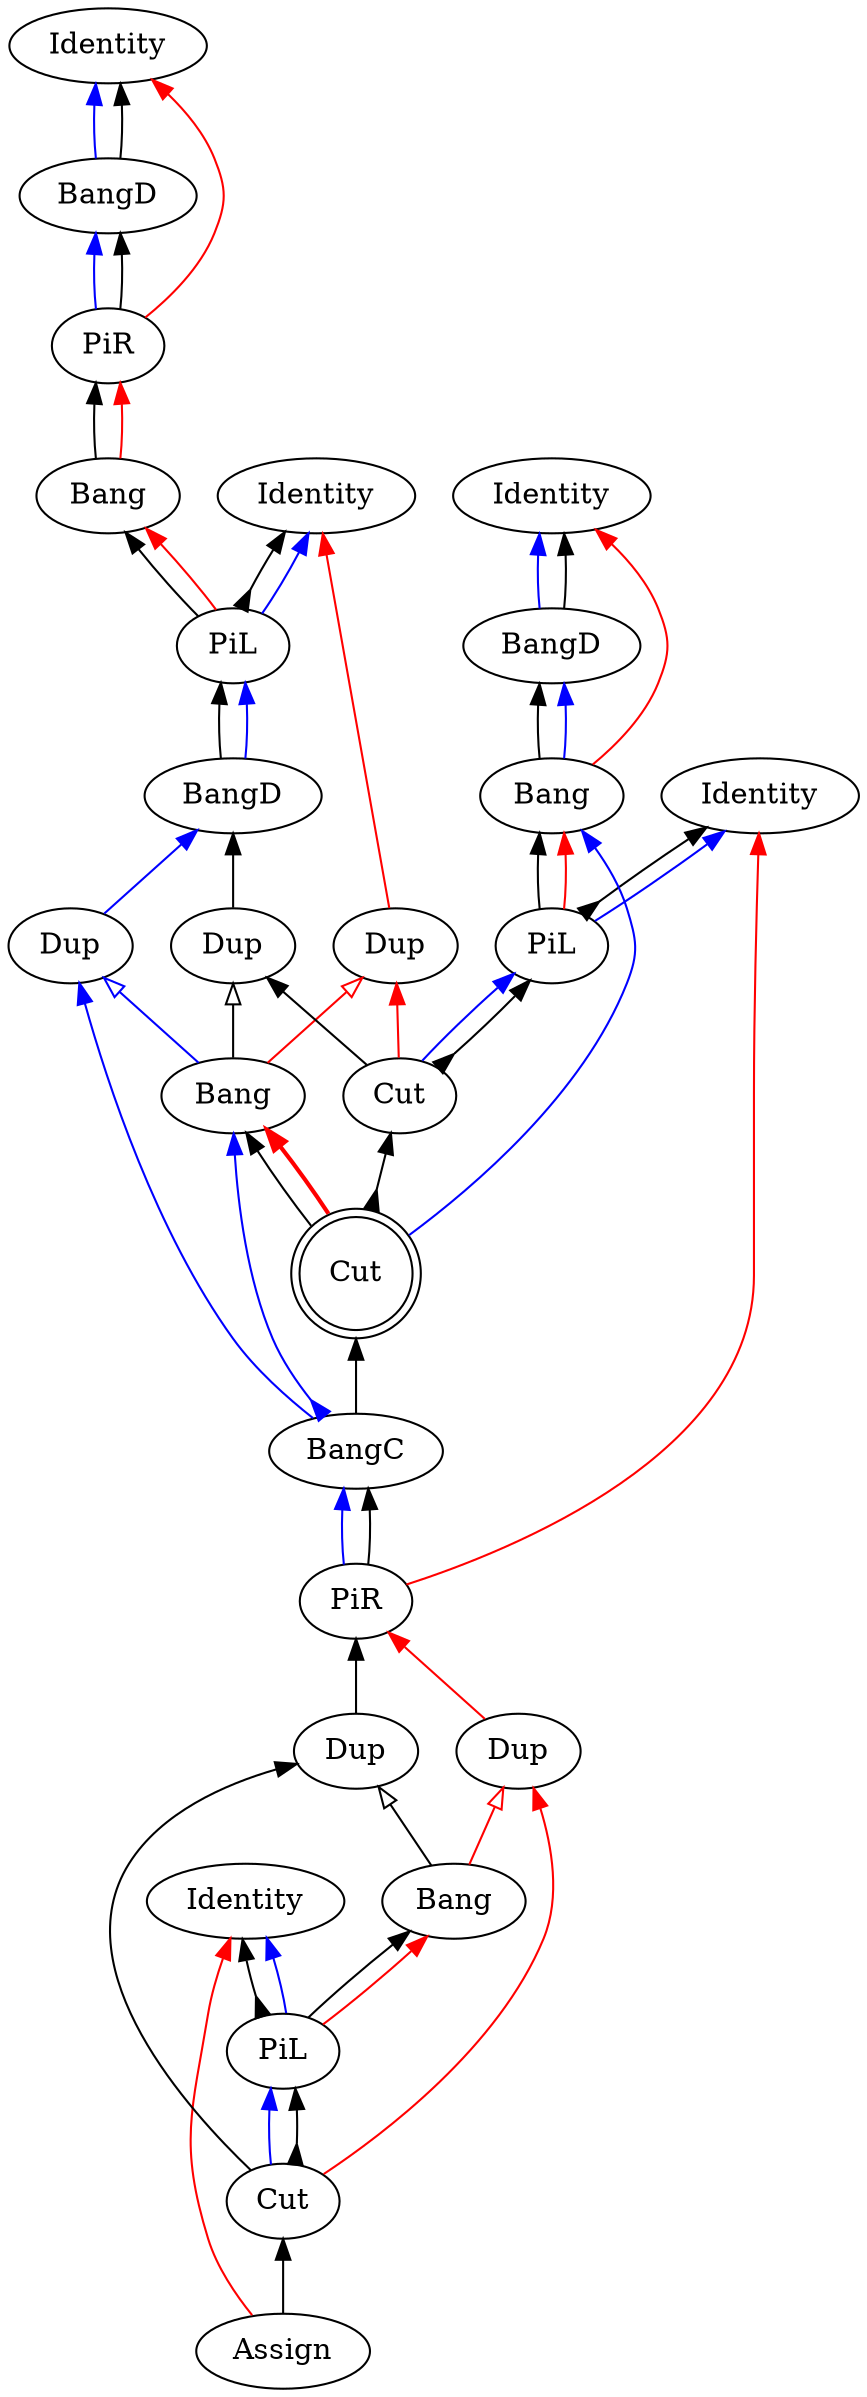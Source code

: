 digraph {
rankdir="BT"
"Identity0" [label="Identity"]
"BangD1" [label="BangD"]
"PiR2" [label="PiR"]
"Bang3" [label="Bang"]
"Identity4" [label="Identity"]
"PiL5" [label="PiL"]
"BangD6" [label="BangD"]
"Identity7" [label="Identity"]
"BangD8" [label="BangD"]
"Bang9" [label="Bang"]
"Identity10" [label="Identity"]
"PiL11" [label="PiL"]
"PiR12" [label="PiR"]
"Identity13" [label="Identity"]
"PiL14" [label="PiL"]
"Assign15" [label="Assign"]
"Dup16" [label="Dup"]
"Dup17" [label="Dup"]
"Cut18" [label="Cut"]
"Bang19" [label="Bang"]
"Dup20" [label="Dup"]
"Dup21" [label="Dup"]
"Dup22" [label="Dup"]
"Bang23" [label="Bang"]
"Cut24" [label="Cut",shape=doublecircle]
"BangC25" [label="BangC"]
"Cut26" [label="Cut"]
"Cut26" -> "Dup20"[color=black,weight=5,tooltip="c_bseq106",arrowhead=normal,arrowtail=none,dir=both]
"Bang23" -> "Dup20"[color=black,weight=5,tooltip="c_bseq112",arrowhead=onormal,arrowtail=none,dir=both]
"Dup16" -> "PiR12"[color=black,weight=5,tooltip="c_bseq32",arrowhead=normal,arrowtail=none,dir=both]
"Bang9" -> "BangD8"[color=black,weight=5,tooltip="c_bseq58",arrowhead=normal,arrowtail=none,dir=both]
"Dup20" -> "BangD6"[color=black,weight=5,tooltip="c_bseq67",arrowhead=normal,arrowtail=none,dir=both]
"Bang3" -> "PiR2"[color=black,weight=5,tooltip="c_bseq79",arrowhead=normal,arrowtail=none,dir=both]
"Cut18" -> "Dup16"[color=black,weight=5,tooltip="c_bseq86",arrowhead=normal,arrowtail=none,dir=both]
"Cut24" -> "Bang23"[color=black,weight=5,tooltip="dseq115",arrowhead=normal,arrowtail=none,dir=both]
"PiL14" -> "Bang19"[color=black,weight=5,tooltip="dseq20",arrowhead=normal,arrowtail=none,dir=both]
"PiL11" -> "Bang9"[color=black,weight=5,tooltip="dseq54",arrowhead=normal,arrowtail=none,dir=both]
"PiL5" -> "Bang3"[color=black,weight=5,tooltip="dseq76",arrowhead=normal,arrowtail=none,dir=both]
"BangC25" -> "Bang23"[color=blue,weight=2,tooltip="h116",arrowhead=normal,arrowtail=inv,dir=both]
"PiR12" -> "BangC25"[color=blue,weight=2,tooltip="h34",arrowhead=normal,arrowtail=none,dir=both]
"BangC25" -> "Dup22"[color=blue,weight=2,tooltip="hf107",arrowhead=normal,arrowtail=none,dir=both]
"Bang23" -> "Dup22"[color=blue,weight=2,tooltip="hf113",arrowhead=onormal,arrowtail=none,dir=both]
"Dup22" -> "BangD6"[color=blue,weight=2,tooltip="hf65",arrowhead=normal,arrowtail=none,dir=both]
"BangD6" -> "PiL5"[color=black,weight=5,tooltip="hseq72",arrowhead=normal,arrowtail=none,dir=both]
"PiR2" -> "BangD1"[color=blue,weight=2,tooltip="i81",arrowhead=normal,arrowtail=none,dir=both]
"PiL14" -> "Identity13"[color=black,weight=5,tooltip="idseq21",arrowhead=normal,arrowtail=inv,dir=both]
"PiL11" -> "Identity10"[color=black,weight=5,tooltip="idseq55",arrowhead=normal,arrowtail=inv,dir=both]
"PiL5" -> "Identity4"[color=black,weight=5,tooltip="idseq77",arrowhead=normal,arrowtail=inv,dir=both]
"BangD1" -> "Identity0"[color=blue,weight=2,tooltip="iret84",arrowhead=normal,arrowtail=none,dir=both]
"BangD1" -> "Identity0"[color=black,weight=5,tooltip="iseq83",arrowhead=normal,arrowtail=none,dir=both]
"PiL14" -> "Identity13"[color=blue,weight=2,tooltip="lret19",arrowhead=normal,arrowtail=none,dir=both]
"PiL11" -> "Identity10"[color=blue,weight=2,tooltip="lret53",arrowhead=normal,arrowtail=none,dir=both]
"PiL5" -> "Identity4"[color=blue,weight=2,tooltip="lret75",arrowhead=normal,arrowtail=none,dir=both]
"Cut18" -> "PiL14"[color=blue,weight=2,tooltip="lval14",arrowhead=normal,arrowtail=none,dir=both]
"Cut26" -> "PiL11"[color=blue,weight=2,tooltip="lval48",arrowhead=normal,arrowtail=none,dir=both]
"BangD6" -> "PiL5"[color=blue,weight=2,tooltip="lval70",arrowhead=normal,arrowtail=none,dir=both]
"Bang19" -> "Dup16"[color=black,weight=5,tooltip="newcut_bseq100",arrowhead=onormal,arrowtail=none,dir=both]
"Cut24" -> "Bang23"[color=red,weight=2,tooltip="newrret117",arrowhead=normal,arrowtail=none,penwidth=2,dir=both]
"PiL14" -> "Bang19"[color=red,weight=2,tooltip="newrret18",arrowhead=normal,arrowtail=none,dir=both]
"PiL11" -> "Bang9"[color=red,weight=2,tooltip="newrret52",arrowhead=normal,arrowtail=none,dir=both]
"PiL5" -> "Bang3"[color=red,weight=2,tooltip="newrret74",arrowhead=normal,arrowtail=none,dir=both]
"Cut26" -> "Dup21"[color=red,weight=2,tooltip="newrretf108",arrowhead=normal,arrowtail=none,dir=both]
"Bang23" -> "Dup21"[color=red,weight=2,tooltip="newrretf114",arrowhead=onormal,arrowtail=none,dir=both]
"Dup17" -> "PiR12"[color=red,weight=2,tooltip="newrretf31",arrowhead=normal,arrowtail=none,dir=both]
"Bang9" -> "Identity7"[color=red,weight=2,tooltip="newrretf57",arrowhead=normal,arrowtail=none,dir=both]
"Dup21" -> "Identity4"[color=red,weight=2,tooltip="newrretf66",arrowhead=normal,arrowtail=none,dir=both]
"Bang3" -> "PiR2"[color=red,weight=2,tooltip="newrretf78",arrowhead=normal,arrowtail=none,dir=both]
"Cut18" -> "Dup17"[color=red,weight=2,tooltip="newrretf87",arrowhead=normal,arrowtail=none,dir=both]
"Bang19" -> "Dup17"[color=red,weight=2,tooltip="newrretf91",arrowhead=onormal,arrowtail=none,dir=both]
"PiR12" -> "Identity10"[color=red,weight=2,tooltip="ret42",arrowhead=normal,arrowtail=none,dir=both]
"Assign15" -> "Identity13"[color=red,weight=2,tooltip="ret8",arrowhead=normal,arrowtail=none,dir=both]
"PiR2" -> "Identity0"[color=red,weight=2,tooltip="ret82",arrowhead=normal,arrowtail=none,dir=both]
"PiR12" -> "BangC25"[color=black,weight=5,tooltip="seq33",arrowhead=normal,arrowtail=none,dir=both]
"PiR2" -> "BangD1"[color=black,weight=5,tooltip="seq80",arrowhead=normal,arrowtail=none,dir=both]
"BangC25" -> "Cut24"[color=black,weight=5,tooltip="seqBB119",arrowhead=normal,arrowtail=none,dir=both]
"Cut24" -> "Cut26"[color=black,weight=5,tooltip="seqBC118",arrowhead=normal,arrowtail=inv,dir=both]
"Assign15" -> "Cut18"[color=black,weight=5,tooltip="seqBC94",arrowhead=normal,arrowtail=none,dir=both]
"Cut18" -> "PiL14"[color=black,weight=5,tooltip="xseq16",arrowhead=normal,arrowtail=inv,dir=both]
"Cut24" -> "Bang9"[color=blue,weight=2,tooltip="yB44",arrowhead=normal,arrowtail=none,dir=both]
"Bang9" -> "BangD8"[color=blue,weight=2,tooltip="yBf56",arrowhead=normal,arrowtail=none,dir=both]
"BangD8" -> "Identity7"[color=blue,weight=2,tooltip="yret60",arrowhead=normal,arrowtail=none,dir=both]
"Cut26" -> "PiL11"[color=black,weight=5,tooltip="yseq50",arrowhead=normal,arrowtail=inv,dir=both]
"BangD8" -> "Identity7"[color=black,weight=5,tooltip="yseq59",arrowhead=normal,arrowtail=none,dir=both]
}
